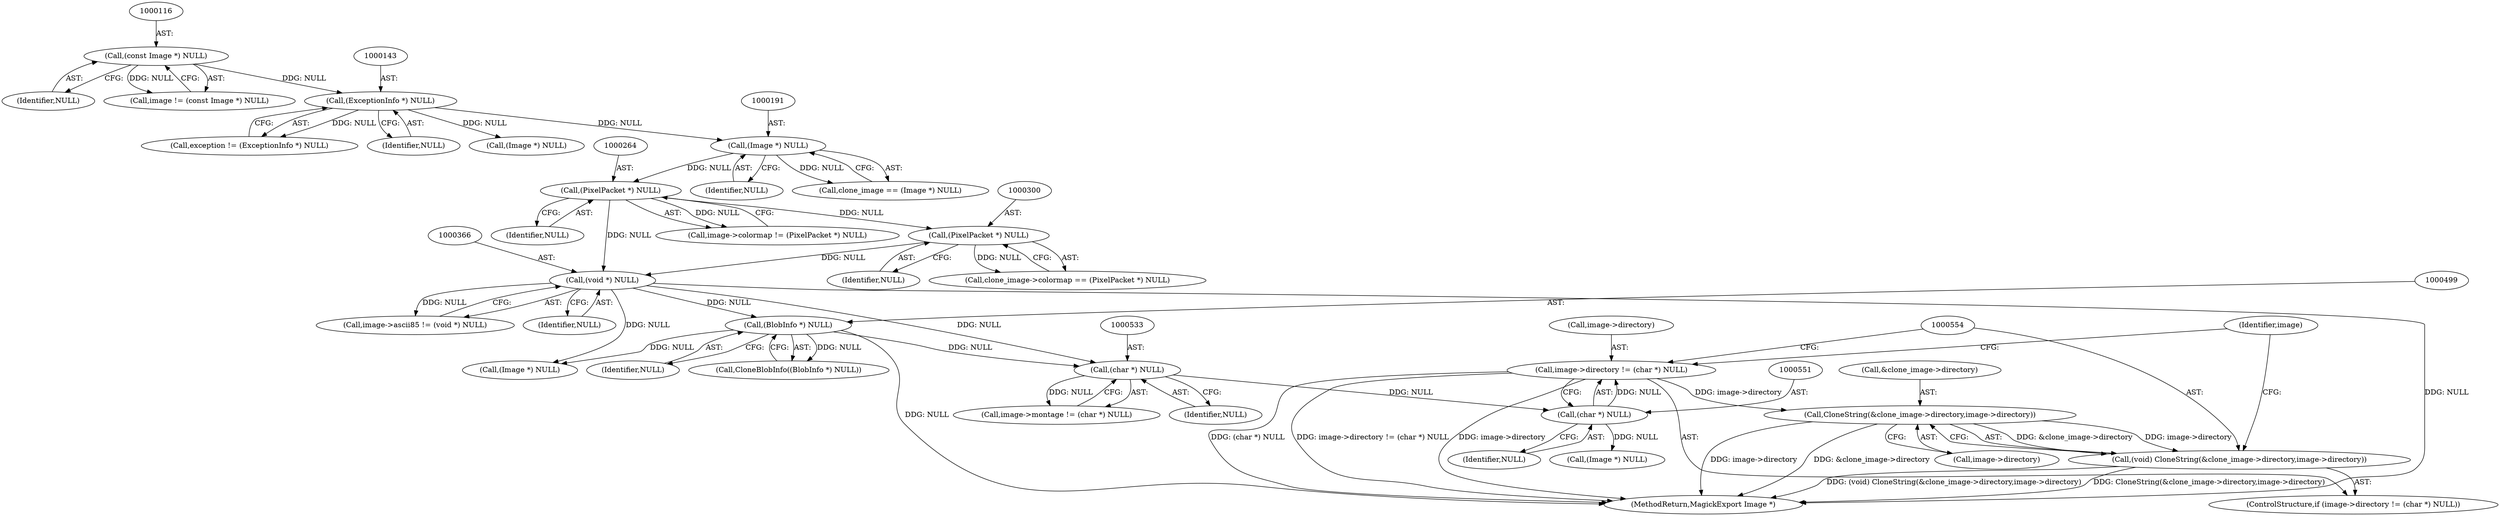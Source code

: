 digraph "0_ImageMagick_01843366d6a7b96e22ad7bb67f3df7d9fd4d5d74@pointer" {
"1000555" [label="(Call,CloneString(&clone_image->directory,image->directory))"];
"1000546" [label="(Call,image->directory != (char *) NULL)"];
"1000550" [label="(Call,(char *) NULL)"];
"1000532" [label="(Call,(char *) NULL)"];
"1000498" [label="(Call,(BlobInfo *) NULL)"];
"1000365" [label="(Call,(void *) NULL)"];
"1000263" [label="(Call,(PixelPacket *) NULL)"];
"1000190" [label="(Call,(Image *) NULL)"];
"1000142" [label="(Call,(ExceptionInfo *) NULL)"];
"1000115" [label="(Call,(const Image *) NULL)"];
"1000299" [label="(Call,(PixelPacket *) NULL)"];
"1000553" [label="(Call,(void) CloneString(&clone_image->directory,image->directory))"];
"1000560" [label="(Call,image->directory)"];
"1000361" [label="(Call,image->ascii85 != (void *) NULL)"];
"1000190" [label="(Call,(Image *) NULL)"];
"1000299" [label="(Call,(PixelPacket *) NULL)"];
"1000532" [label="(Call,(char *) NULL)"];
"1000192" [label="(Identifier,NULL)"];
"1000265" [label="(Identifier,NULL)"];
"1000568" [label="(Call,(Image *) NULL)"];
"1000367" [label="(Identifier,NULL)"];
"1000295" [label="(Call,clone_image->colormap == (PixelPacket *) NULL)"];
"1000115" [label="(Call,(const Image *) NULL)"];
"1000552" [label="(Identifier,NULL)"];
"1000534" [label="(Identifier,NULL)"];
"1000142" [label="(Call,(ExceptionInfo *) NULL)"];
"1000140" [label="(Call,exception != (ExceptionInfo *) NULL)"];
"1000547" [label="(Call,image->directory)"];
"1000550" [label="(Call,(char *) NULL)"];
"1000144" [label="(Identifier,NULL)"];
"1000500" [label="(Identifier,NULL)"];
"1000259" [label="(Call,image->colormap != (PixelPacket *) NULL)"];
"1000566" [label="(Identifier,image)"];
"1000498" [label="(Call,(BlobInfo *) NULL)"];
"1000117" [label="(Identifier,NULL)"];
"1000555" [label="(Call,CloneString(&clone_image->directory,image->directory))"];
"1000176" [label="(Call,(Image *) NULL)"];
"1000301" [label="(Identifier,NULL)"];
"1000546" [label="(Call,image->directory != (char *) NULL)"];
"1000528" [label="(Call,image->montage != (char *) NULL)"];
"1000553" [label="(Call,(void) CloneString(&clone_image->directory,image->directory))"];
"1000497" [label="(Call,CloneBlobInfo((BlobInfo *) NULL))"];
"1000556" [label="(Call,&clone_image->directory)"];
"1000113" [label="(Call,image != (const Image *) NULL)"];
"1000545" [label="(ControlStructure,if (image->directory != (char *) NULL))"];
"1000631" [label="(Call,(Image *) NULL)"];
"1000365" [label="(Call,(void *) NULL)"];
"1000188" [label="(Call,clone_image == (Image *) NULL)"];
"1000842" [label="(MethodReturn,MagickExport Image *)"];
"1000263" [label="(Call,(PixelPacket *) NULL)"];
"1000555" -> "1000553"  [label="AST: "];
"1000555" -> "1000560"  [label="CFG: "];
"1000556" -> "1000555"  [label="AST: "];
"1000560" -> "1000555"  [label="AST: "];
"1000553" -> "1000555"  [label="CFG: "];
"1000555" -> "1000842"  [label="DDG: image->directory"];
"1000555" -> "1000842"  [label="DDG: &clone_image->directory"];
"1000555" -> "1000553"  [label="DDG: &clone_image->directory"];
"1000555" -> "1000553"  [label="DDG: image->directory"];
"1000546" -> "1000555"  [label="DDG: image->directory"];
"1000546" -> "1000545"  [label="AST: "];
"1000546" -> "1000550"  [label="CFG: "];
"1000547" -> "1000546"  [label="AST: "];
"1000550" -> "1000546"  [label="AST: "];
"1000554" -> "1000546"  [label="CFG: "];
"1000566" -> "1000546"  [label="CFG: "];
"1000546" -> "1000842"  [label="DDG: (char *) NULL"];
"1000546" -> "1000842"  [label="DDG: image->directory != (char *) NULL"];
"1000546" -> "1000842"  [label="DDG: image->directory"];
"1000550" -> "1000546"  [label="DDG: NULL"];
"1000550" -> "1000552"  [label="CFG: "];
"1000551" -> "1000550"  [label="AST: "];
"1000552" -> "1000550"  [label="AST: "];
"1000532" -> "1000550"  [label="DDG: NULL"];
"1000550" -> "1000568"  [label="DDG: NULL"];
"1000532" -> "1000528"  [label="AST: "];
"1000532" -> "1000534"  [label="CFG: "];
"1000533" -> "1000532"  [label="AST: "];
"1000534" -> "1000532"  [label="AST: "];
"1000528" -> "1000532"  [label="CFG: "];
"1000532" -> "1000528"  [label="DDG: NULL"];
"1000498" -> "1000532"  [label="DDG: NULL"];
"1000365" -> "1000532"  [label="DDG: NULL"];
"1000498" -> "1000497"  [label="AST: "];
"1000498" -> "1000500"  [label="CFG: "];
"1000499" -> "1000498"  [label="AST: "];
"1000500" -> "1000498"  [label="AST: "];
"1000497" -> "1000498"  [label="CFG: "];
"1000498" -> "1000842"  [label="DDG: NULL"];
"1000498" -> "1000497"  [label="DDG: NULL"];
"1000365" -> "1000498"  [label="DDG: NULL"];
"1000498" -> "1000631"  [label="DDG: NULL"];
"1000365" -> "1000361"  [label="AST: "];
"1000365" -> "1000367"  [label="CFG: "];
"1000366" -> "1000365"  [label="AST: "];
"1000367" -> "1000365"  [label="AST: "];
"1000361" -> "1000365"  [label="CFG: "];
"1000365" -> "1000842"  [label="DDG: NULL"];
"1000365" -> "1000361"  [label="DDG: NULL"];
"1000263" -> "1000365"  [label="DDG: NULL"];
"1000299" -> "1000365"  [label="DDG: NULL"];
"1000365" -> "1000631"  [label="DDG: NULL"];
"1000263" -> "1000259"  [label="AST: "];
"1000263" -> "1000265"  [label="CFG: "];
"1000264" -> "1000263"  [label="AST: "];
"1000265" -> "1000263"  [label="AST: "];
"1000259" -> "1000263"  [label="CFG: "];
"1000263" -> "1000259"  [label="DDG: NULL"];
"1000190" -> "1000263"  [label="DDG: NULL"];
"1000263" -> "1000299"  [label="DDG: NULL"];
"1000190" -> "1000188"  [label="AST: "];
"1000190" -> "1000192"  [label="CFG: "];
"1000191" -> "1000190"  [label="AST: "];
"1000192" -> "1000190"  [label="AST: "];
"1000188" -> "1000190"  [label="CFG: "];
"1000190" -> "1000188"  [label="DDG: NULL"];
"1000142" -> "1000190"  [label="DDG: NULL"];
"1000142" -> "1000140"  [label="AST: "];
"1000142" -> "1000144"  [label="CFG: "];
"1000143" -> "1000142"  [label="AST: "];
"1000144" -> "1000142"  [label="AST: "];
"1000140" -> "1000142"  [label="CFG: "];
"1000142" -> "1000140"  [label="DDG: NULL"];
"1000115" -> "1000142"  [label="DDG: NULL"];
"1000142" -> "1000176"  [label="DDG: NULL"];
"1000115" -> "1000113"  [label="AST: "];
"1000115" -> "1000117"  [label="CFG: "];
"1000116" -> "1000115"  [label="AST: "];
"1000117" -> "1000115"  [label="AST: "];
"1000113" -> "1000115"  [label="CFG: "];
"1000115" -> "1000113"  [label="DDG: NULL"];
"1000299" -> "1000295"  [label="AST: "];
"1000299" -> "1000301"  [label="CFG: "];
"1000300" -> "1000299"  [label="AST: "];
"1000301" -> "1000299"  [label="AST: "];
"1000295" -> "1000299"  [label="CFG: "];
"1000299" -> "1000295"  [label="DDG: NULL"];
"1000553" -> "1000545"  [label="AST: "];
"1000554" -> "1000553"  [label="AST: "];
"1000566" -> "1000553"  [label="CFG: "];
"1000553" -> "1000842"  [label="DDG: (void) CloneString(&clone_image->directory,image->directory)"];
"1000553" -> "1000842"  [label="DDG: CloneString(&clone_image->directory,image->directory)"];
}
